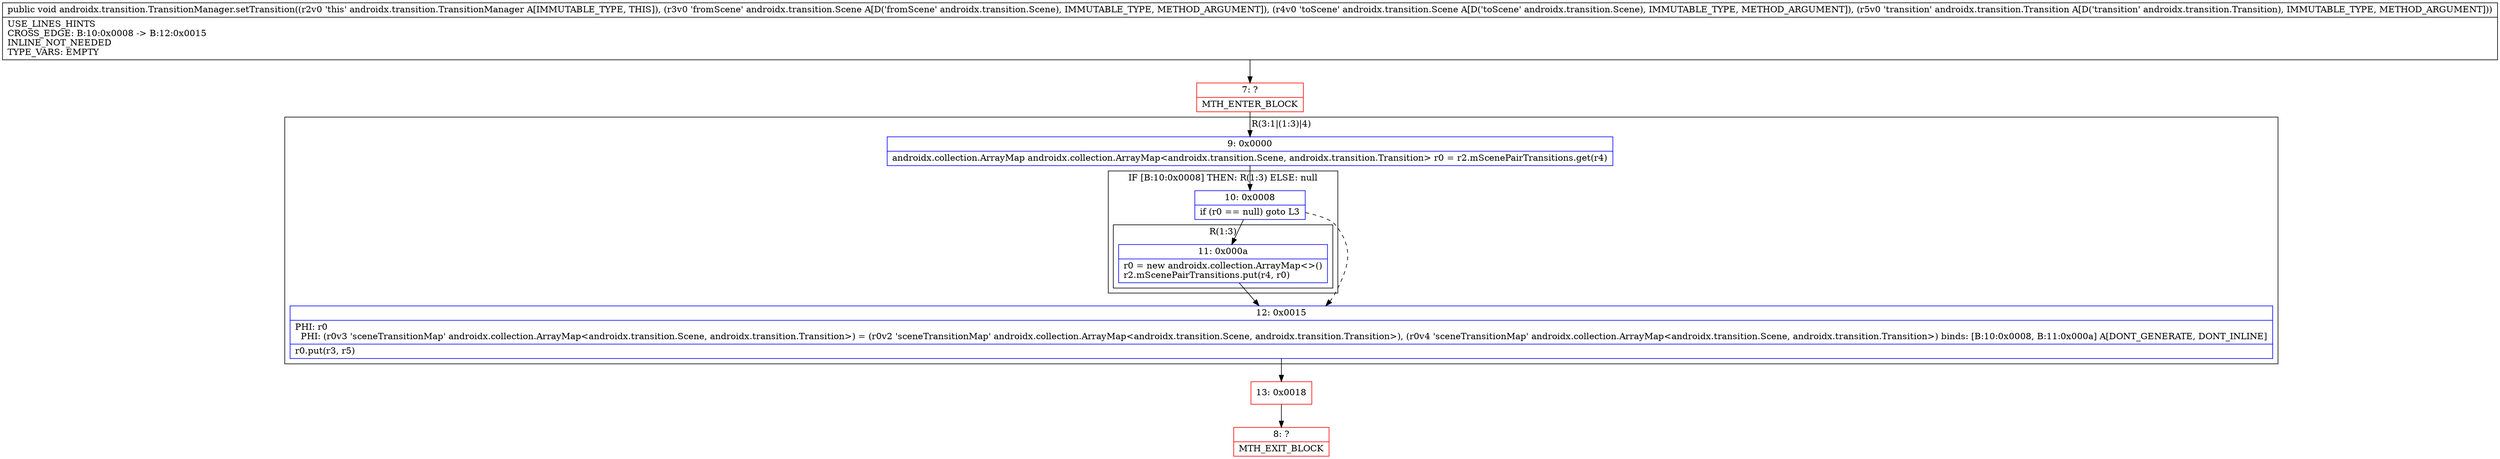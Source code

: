digraph "CFG forandroidx.transition.TransitionManager.setTransition(Landroidx\/transition\/Scene;Landroidx\/transition\/Scene;Landroidx\/transition\/Transition;)V" {
subgraph cluster_Region_1847150052 {
label = "R(3:1|(1:3)|4)";
node [shape=record,color=blue];
Node_9 [shape=record,label="{9\:\ 0x0000|androidx.collection.ArrayMap androidx.collection.ArrayMap\<androidx.transition.Scene, androidx.transition.Transition\> r0 = r2.mScenePairTransitions.get(r4)\l}"];
subgraph cluster_IfRegion_1399429826 {
label = "IF [B:10:0x0008] THEN: R(1:3) ELSE: null";
node [shape=record,color=blue];
Node_10 [shape=record,label="{10\:\ 0x0008|if (r0 == null) goto L3\l}"];
subgraph cluster_Region_1856784156 {
label = "R(1:3)";
node [shape=record,color=blue];
Node_11 [shape=record,label="{11\:\ 0x000a|r0 = new androidx.collection.ArrayMap\<\>()\lr2.mScenePairTransitions.put(r4, r0)\l}"];
}
}
Node_12 [shape=record,label="{12\:\ 0x0015|PHI: r0 \l  PHI: (r0v3 'sceneTransitionMap' androidx.collection.ArrayMap\<androidx.transition.Scene, androidx.transition.Transition\>) = (r0v2 'sceneTransitionMap' androidx.collection.ArrayMap\<androidx.transition.Scene, androidx.transition.Transition\>), (r0v4 'sceneTransitionMap' androidx.collection.ArrayMap\<androidx.transition.Scene, androidx.transition.Transition\>) binds: [B:10:0x0008, B:11:0x000a] A[DONT_GENERATE, DONT_INLINE]\l|r0.put(r3, r5)\l}"];
}
Node_7 [shape=record,color=red,label="{7\:\ ?|MTH_ENTER_BLOCK\l}"];
Node_13 [shape=record,color=red,label="{13\:\ 0x0018}"];
Node_8 [shape=record,color=red,label="{8\:\ ?|MTH_EXIT_BLOCK\l}"];
MethodNode[shape=record,label="{public void androidx.transition.TransitionManager.setTransition((r2v0 'this' androidx.transition.TransitionManager A[IMMUTABLE_TYPE, THIS]), (r3v0 'fromScene' androidx.transition.Scene A[D('fromScene' androidx.transition.Scene), IMMUTABLE_TYPE, METHOD_ARGUMENT]), (r4v0 'toScene' androidx.transition.Scene A[D('toScene' androidx.transition.Scene), IMMUTABLE_TYPE, METHOD_ARGUMENT]), (r5v0 'transition' androidx.transition.Transition A[D('transition' androidx.transition.Transition), IMMUTABLE_TYPE, METHOD_ARGUMENT]))  | USE_LINES_HINTS\lCROSS_EDGE: B:10:0x0008 \-\> B:12:0x0015\lINLINE_NOT_NEEDED\lTYPE_VARS: EMPTY\l}"];
MethodNode -> Node_7;Node_9 -> Node_10;
Node_10 -> Node_11;
Node_10 -> Node_12[style=dashed];
Node_11 -> Node_12;
Node_12 -> Node_13;
Node_7 -> Node_9;
Node_13 -> Node_8;
}

